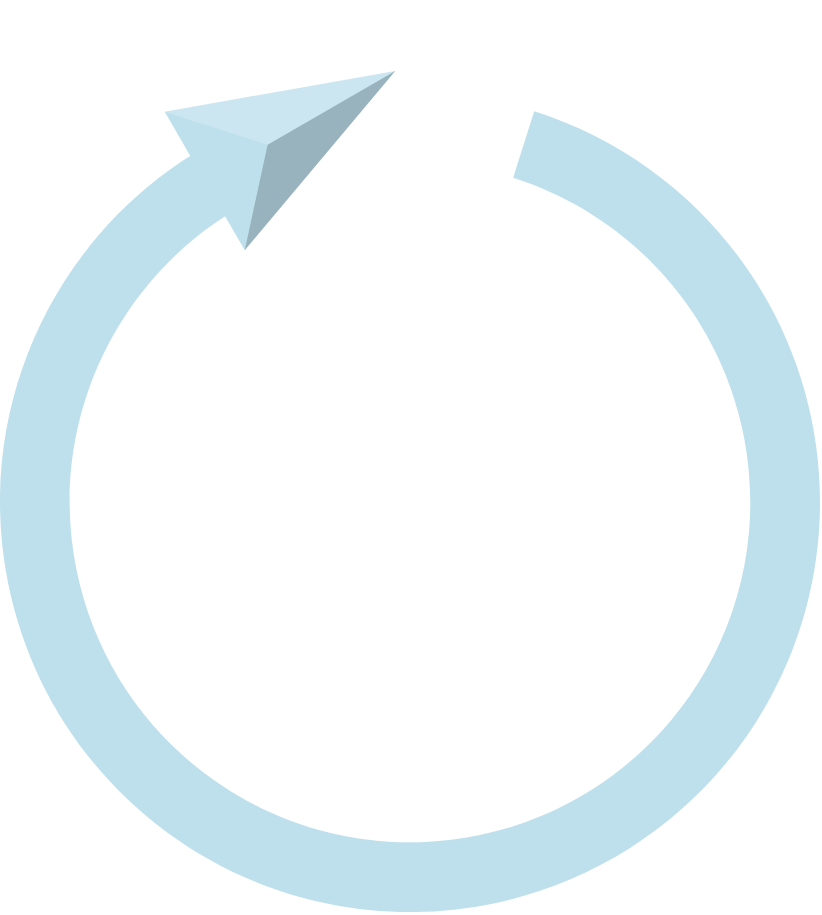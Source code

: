 <mxfile version="24.3.1" type="github">
  <diagram name="Seite-1" id="Z_3XVYRokLttG0Zc2Pc0">
    <mxGraphModel dx="1156" dy="745" grid="1" gridSize="10" guides="1" tooltips="1" connect="1" arrows="1" fold="1" page="1" pageScale="1" pageWidth="1169" pageHeight="827" math="0" shadow="0">
      <root>
        <mxCell id="0" />
        <mxCell id="1" parent="0" />
        <mxCell id="koQeyaSBX44ioE7RnYYL-10" value="" style="group;shadow=0;" vertex="1" connectable="0" parent="1">
          <mxGeometry x="120" y="4.859" width="410" height="455.141" as="geometry" />
        </mxCell>
        <mxCell id="koQeyaSBX44ioE7RnYYL-5" value="" style="verticalLabelPosition=bottom;verticalAlign=top;html=1;shape=mxgraph.basic.partConcEllipse;fillColor=#bee0ec;strokeColor=none;startAngle=0.049;endAngle=0.941;arcWidth=0.17;" vertex="1" parent="koQeyaSBX44ioE7RnYYL-10">
          <mxGeometry y="45.141" width="410" height="410" as="geometry" />
        </mxCell>
        <mxCell id="koQeyaSBX44ioE7RnYYL-6" value="" style="verticalLabelPosition=bottom;verticalAlign=top;html=1;shape=mxgraph.infographic.shadedTriangle;fillColor=#bee0ec;strokeColor=none;rotation=60;" vertex="1" parent="koQeyaSBX44ioE7RnYYL-10">
          <mxGeometry x="110" y="7.141" width="80" height="110" as="geometry" />
        </mxCell>
      </root>
    </mxGraphModel>
  </diagram>
</mxfile>
